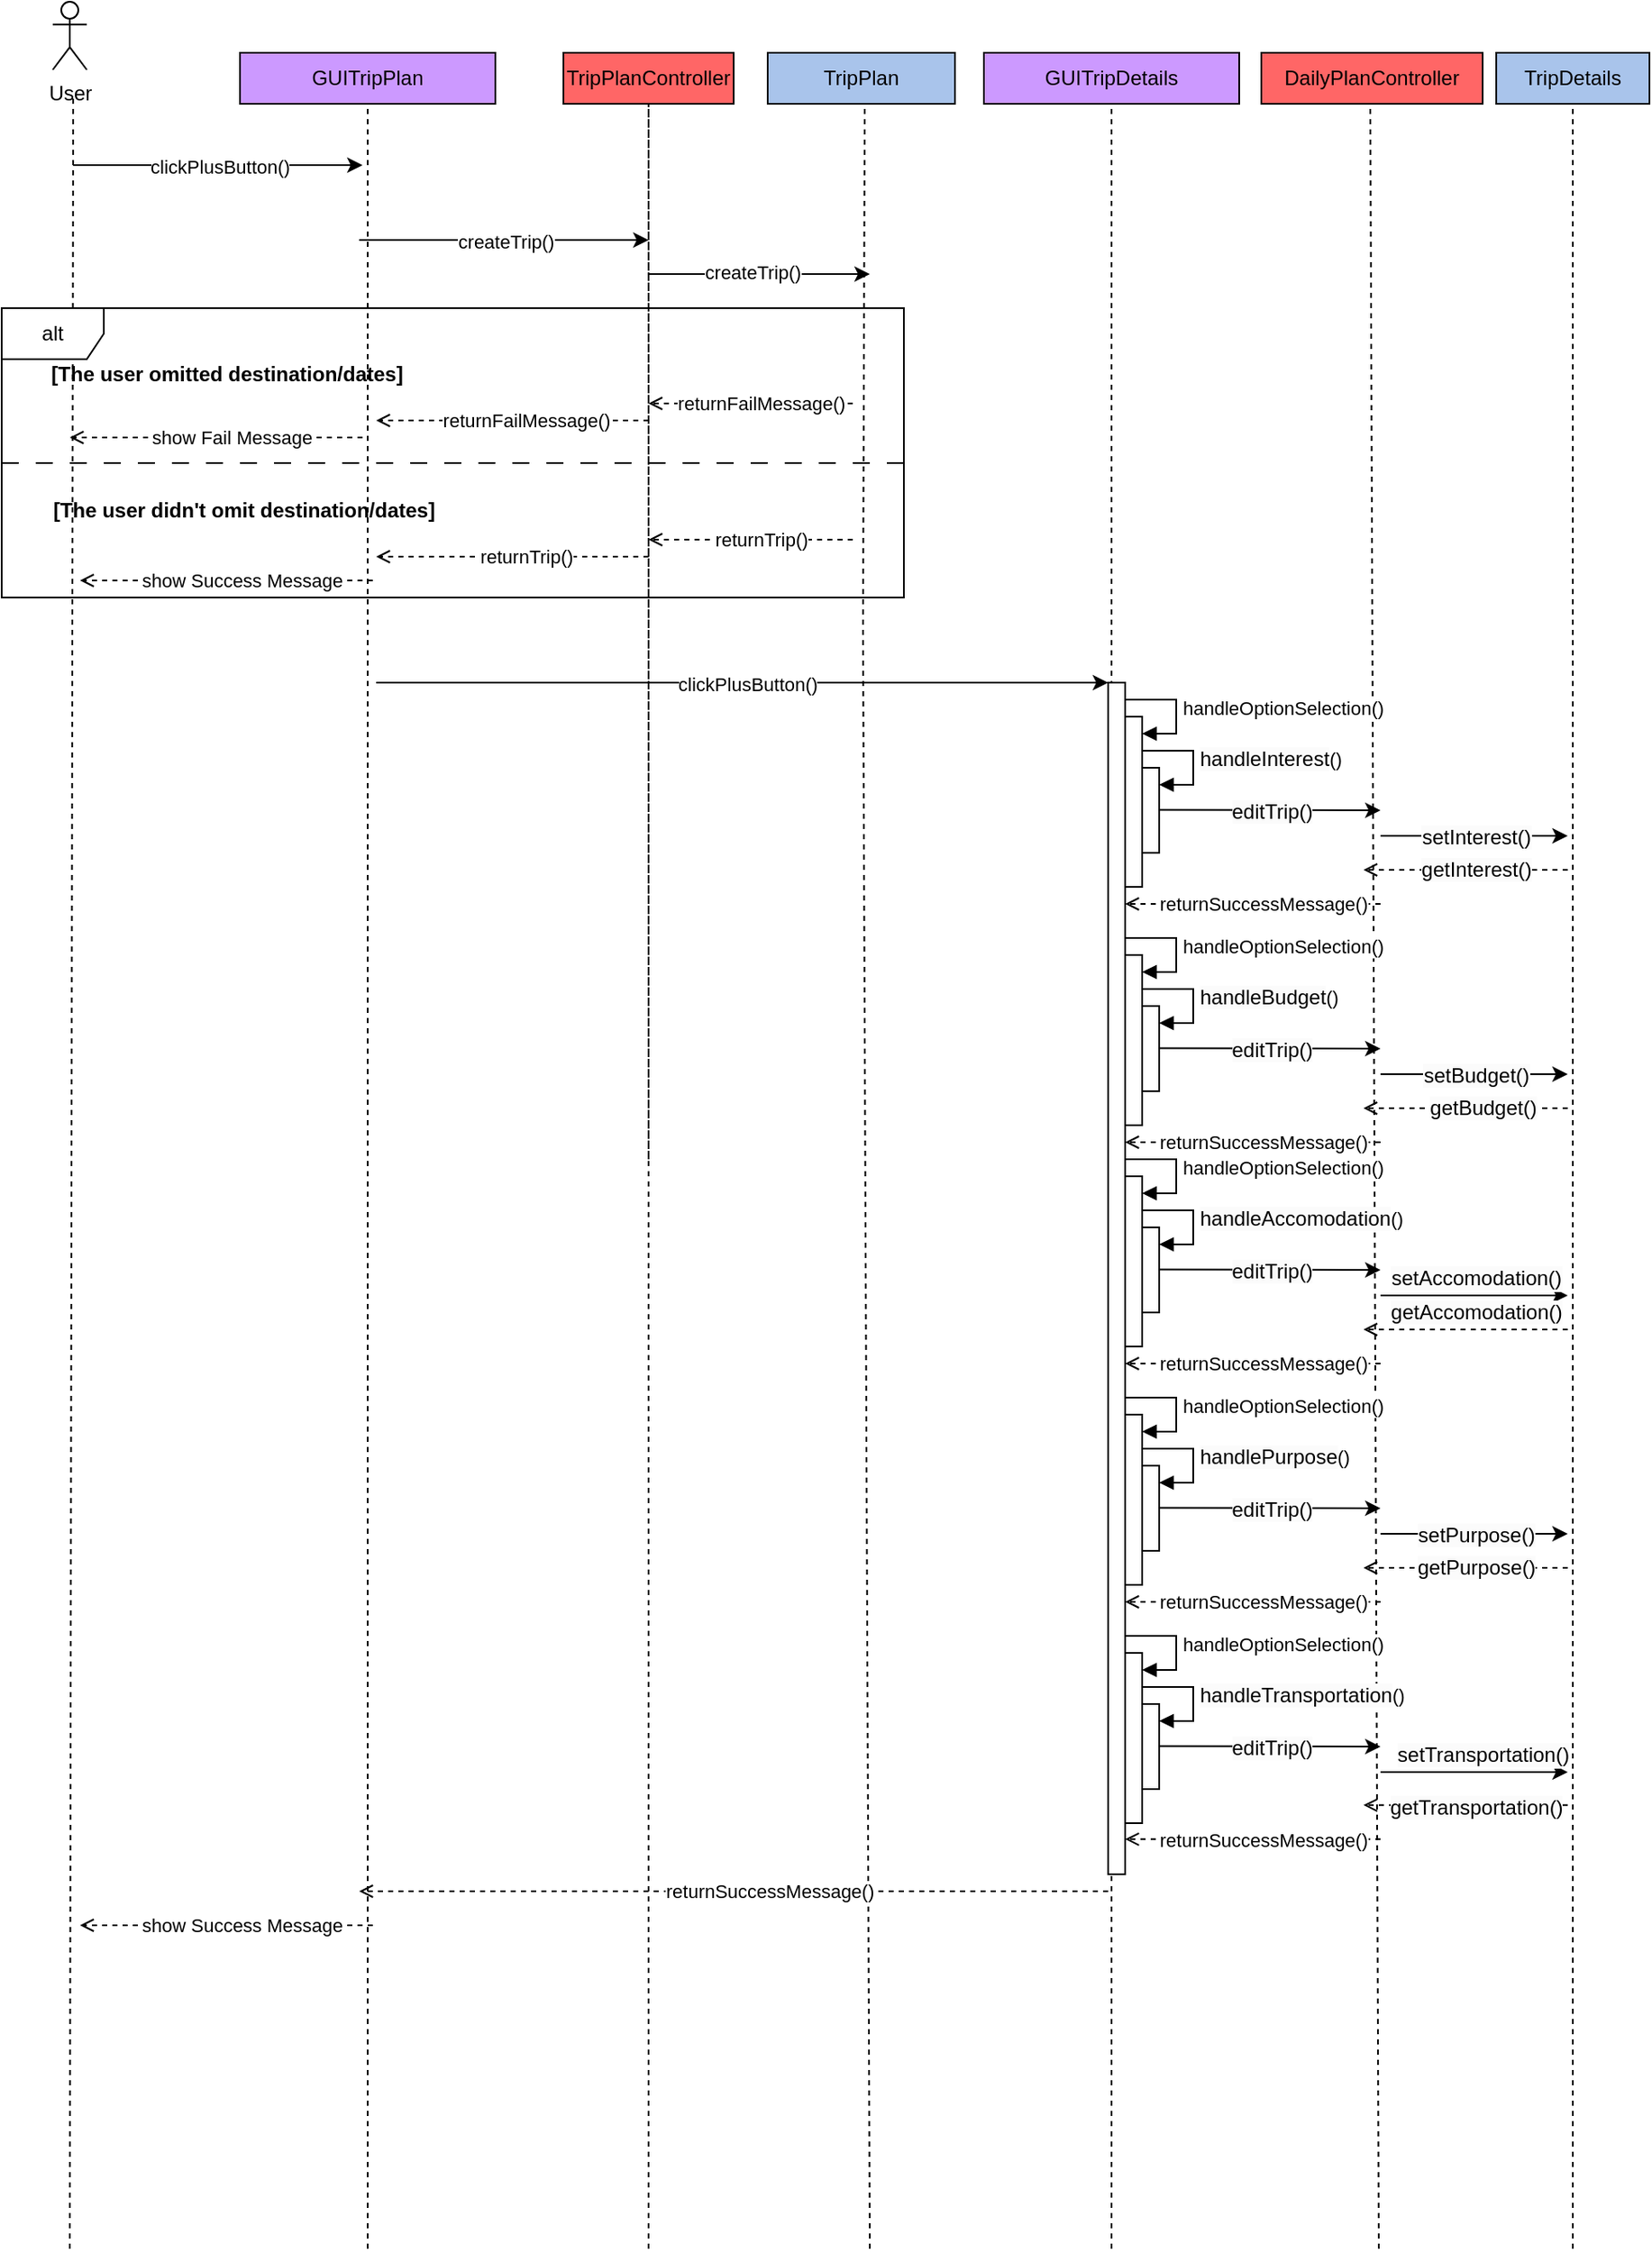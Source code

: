 <mxfile version="26.1.1">
  <diagram name="CreateNewPlan" id="tZ0ytR0-mEbCzrp-FiRG">
    <mxGraphModel dx="1383" dy="636" grid="1" gridSize="10" guides="1" tooltips="1" connect="1" arrows="1" fold="1" page="1" pageScale="1" pageWidth="2336" pageHeight="1654" math="0" shadow="0">
      <root>
        <mxCell id="0" />
        <mxCell id="1" parent="0" />
        <mxCell id="IUGxkRK6oalnHVLEm6Ad-2" value="TripPlanController" style="rounded=0;whiteSpace=wrap;html=1;fillColor=#FF6666;" vertex="1" parent="1">
          <mxGeometry x="580" y="30" width="100" height="30" as="geometry" />
        </mxCell>
        <mxCell id="IUGxkRK6oalnHVLEm6Ad-3" value="" style="endArrow=none;dashed=1;html=1;rounded=0;entryX=0.5;entryY=1;entryDx=0;entryDy=0;" edge="1" parent="1">
          <mxGeometry width="50" height="50" relative="1" as="geometry">
            <mxPoint x="290" y="1320" as="sourcePoint" />
            <mxPoint x="292" y="56" as="targetPoint" />
          </mxGeometry>
        </mxCell>
        <mxCell id="IUGxkRK6oalnHVLEm6Ad-5" value="" style="endArrow=classic;html=1;rounded=0;" edge="1" parent="1">
          <mxGeometry width="50" height="50" relative="1" as="geometry">
            <mxPoint x="292" y="96" as="sourcePoint" />
            <mxPoint x="462" y="96" as="targetPoint" />
          </mxGeometry>
        </mxCell>
        <mxCell id="IUGxkRK6oalnHVLEm6Ad-6" value="clickPlusButton()" style="edgeLabel;html=1;align=center;verticalAlign=middle;resizable=0;points=[];" connectable="0" vertex="1" parent="IUGxkRK6oalnHVLEm6Ad-5">
          <mxGeometry x="0.012" y="-1" relative="1" as="geometry">
            <mxPoint as="offset" />
          </mxGeometry>
        </mxCell>
        <mxCell id="IUGxkRK6oalnHVLEm6Ad-11" value="User" style="shape=umlActor;verticalLabelPosition=bottom;verticalAlign=top;html=1;" vertex="1" parent="1">
          <mxGeometry x="280" width="20" height="40" as="geometry" />
        </mxCell>
        <mxCell id="IUGxkRK6oalnHVLEm6Ad-20" value="TripDetails" style="rounded=0;whiteSpace=wrap;html=1;fillColor=#A9C4EB;" vertex="1" parent="1">
          <mxGeometry x="1128" y="30" width="90" height="30" as="geometry" />
        </mxCell>
        <mxCell id="IUGxkRK6oalnHVLEm6Ad-21" value="TripPlan" style="rounded=0;whiteSpace=wrap;html=1;fillColor=#A9C4EB;" vertex="1" parent="1">
          <mxGeometry x="700" y="30" width="110" height="30" as="geometry" />
        </mxCell>
        <mxCell id="IUGxkRK6oalnHVLEm6Ad-22" value="" style="endArrow=none;dashed=1;html=1;rounded=0;entryX=0.5;entryY=1;entryDx=0;entryDy=0;" edge="1" parent="1" target="IUGxkRK6oalnHVLEm6Ad-2">
          <mxGeometry width="50" height="50" relative="1" as="geometry">
            <mxPoint x="630" y="680" as="sourcePoint" />
            <mxPoint x="640" y="260" as="targetPoint" />
            <Array as="points">
              <mxPoint x="630" y="230" />
            </Array>
          </mxGeometry>
        </mxCell>
        <mxCell id="IUGxkRK6oalnHVLEm6Ad-23" value="" style="endArrow=none;dashed=1;html=1;rounded=0;entryX=0.5;entryY=1;entryDx=0;entryDy=0;" edge="1" parent="1" target="IUGxkRK6oalnHVLEm6Ad-20">
          <mxGeometry width="50" height="50" relative="1" as="geometry">
            <mxPoint x="1173" y="1320" as="sourcePoint" />
            <mxPoint x="1048" y="260" as="targetPoint" />
          </mxGeometry>
        </mxCell>
        <mxCell id="IUGxkRK6oalnHVLEm6Ad-24" value="" style="endArrow=none;dashed=1;html=1;rounded=0;entryX=0.5;entryY=1;entryDx=0;entryDy=0;" edge="1" parent="1">
          <mxGeometry width="50" height="50" relative="1" as="geometry">
            <mxPoint x="760" y="1320" as="sourcePoint" />
            <mxPoint x="757" y="60" as="targetPoint" />
            <Array as="points">
              <mxPoint x="756" y="370" />
            </Array>
          </mxGeometry>
        </mxCell>
        <mxCell id="IUGxkRK6oalnHVLEm6Ad-27" value="" style="html=1;verticalAlign=bottom;labelBackgroundColor=none;endArrow=open;endFill=0;dashed=1;rounded=0;" edge="1" parent="1">
          <mxGeometry width="160" relative="1" as="geometry">
            <mxPoint x="750" y="236" as="sourcePoint" />
            <mxPoint x="630" y="236" as="targetPoint" />
          </mxGeometry>
        </mxCell>
        <mxCell id="IUGxkRK6oalnHVLEm6Ad-28" value="Text" style="edgeLabel;html=1;align=center;verticalAlign=middle;resizable=0;points=[];" connectable="0" vertex="1" parent="IUGxkRK6oalnHVLEm6Ad-27">
          <mxGeometry x="-0.074" relative="1" as="geometry">
            <mxPoint as="offset" />
          </mxGeometry>
        </mxCell>
        <mxCell id="IUGxkRK6oalnHVLEm6Ad-29" value="returnFailMessage&lt;span style=&quot;background-color: light-dark(#ffffff, var(--ge-dark-color, #121212)); color: light-dark(rgb(0, 0, 0), rgb(255, 255, 255));&quot;&gt;()&lt;/span&gt;" style="edgeLabel;html=1;align=center;verticalAlign=middle;resizable=0;points=[];" connectable="0" vertex="1" parent="IUGxkRK6oalnHVLEm6Ad-27">
          <mxGeometry x="-0.096" relative="1" as="geometry">
            <mxPoint as="offset" />
          </mxGeometry>
        </mxCell>
        <mxCell id="IUGxkRK6oalnHVLEm6Ad-32" value="DailyPlanController" style="rounded=0;whiteSpace=wrap;html=1;fillColor=#FF6666;" vertex="1" parent="1">
          <mxGeometry x="990" y="30" width="130" height="30" as="geometry" />
        </mxCell>
        <mxCell id="IUGxkRK6oalnHVLEm6Ad-36" value="" style="endArrow=none;dashed=1;html=1;rounded=0;entryX=0.5;entryY=1;entryDx=0;entryDy=0;" edge="1" parent="1">
          <mxGeometry width="50" height="50" relative="1" as="geometry">
            <mxPoint x="1059" y="1320" as="sourcePoint" />
            <mxPoint x="1054" y="60" as="targetPoint" />
            <Array as="points" />
          </mxGeometry>
        </mxCell>
        <mxCell id="IUGxkRK6oalnHVLEm6Ad-43" value="alt" style="shape=umlFrame;whiteSpace=wrap;html=1;pointerEvents=0;" vertex="1" parent="1">
          <mxGeometry x="250" y="180" width="530" height="170" as="geometry" />
        </mxCell>
        <mxCell id="IUGxkRK6oalnHVLEm6Ad-44" value="" style="endArrow=none;startArrow=none;endFill=0;startFill=0;endSize=8;html=1;verticalAlign=bottom;dashed=1;labelBackgroundColor=none;dashPattern=10 10;rounded=0;entryX=1;entryY=0.535;entryDx=0;entryDy=0;entryPerimeter=0;" edge="1" parent="1" target="IUGxkRK6oalnHVLEm6Ad-43">
          <mxGeometry width="160" relative="1" as="geometry">
            <mxPoint x="250" y="271" as="sourcePoint" />
            <mxPoint x="760" y="271" as="targetPoint" />
          </mxGeometry>
        </mxCell>
        <mxCell id="IUGxkRK6oalnHVLEm6Ad-49" value="[The user didn&#39;t omit destination/dates]" style="text;align=center;fontStyle=1;verticalAlign=middle;spacingLeft=3;spacingRight=3;strokeColor=none;rotatable=0;points=[[0,0.5],[1,0.5]];portConstraint=eastwest;html=1;" vertex="1" parent="1">
          <mxGeometry x="327" y="286" width="130" height="26" as="geometry" />
        </mxCell>
        <mxCell id="IUGxkRK6oalnHVLEm6Ad-51" value="GUITripPlan" style="rounded=0;whiteSpace=wrap;html=1;fillColor=#CC99FF;" vertex="1" parent="1">
          <mxGeometry x="390" y="30" width="150" height="30" as="geometry" />
        </mxCell>
        <mxCell id="IUGxkRK6oalnHVLEm6Ad-52" value="" style="endArrow=none;dashed=1;html=1;rounded=0;entryX=0.5;entryY=1;entryDx=0;entryDy=0;" edge="1" parent="1" target="IUGxkRK6oalnHVLEm6Ad-51">
          <mxGeometry width="50" height="50" relative="1" as="geometry">
            <mxPoint x="465" y="1320" as="sourcePoint" />
            <mxPoint x="630" y="260" as="targetPoint" />
          </mxGeometry>
        </mxCell>
        <mxCell id="IUGxkRK6oalnHVLEm6Ad-53" value="GUITripDetails" style="rounded=0;whiteSpace=wrap;html=1;fillColor=#CC99FF;" vertex="1" parent="1">
          <mxGeometry x="827" y="30" width="150" height="30" as="geometry" />
        </mxCell>
        <mxCell id="IUGxkRK6oalnHVLEm6Ad-54" value="" style="endArrow=none;dashed=1;html=1;rounded=0;entryX=0.5;entryY=1;entryDx=0;entryDy=0;" edge="1" parent="1" target="IUGxkRK6oalnHVLEm6Ad-53">
          <mxGeometry width="50" height="50" relative="1" as="geometry">
            <mxPoint x="902" y="1320" as="sourcePoint" />
            <mxPoint x="1067" y="260" as="targetPoint" />
          </mxGeometry>
        </mxCell>
        <mxCell id="IUGxkRK6oalnHVLEm6Ad-55" value="" style="endArrow=classic;html=1;rounded=0;" edge="1" parent="1">
          <mxGeometry width="50" height="50" relative="1" as="geometry">
            <mxPoint x="460" y="140" as="sourcePoint" />
            <mxPoint x="630" y="140" as="targetPoint" />
          </mxGeometry>
        </mxCell>
        <mxCell id="IUGxkRK6oalnHVLEm6Ad-56" value="createTrip()" style="edgeLabel;html=1;align=center;verticalAlign=middle;resizable=0;points=[];" connectable="0" vertex="1" parent="IUGxkRK6oalnHVLEm6Ad-55">
          <mxGeometry x="0.012" y="-1" relative="1" as="geometry">
            <mxPoint as="offset" />
          </mxGeometry>
        </mxCell>
        <mxCell id="IUGxkRK6oalnHVLEm6Ad-57" value="" style="endArrow=classic;html=1;rounded=0;" edge="1" parent="1">
          <mxGeometry width="50" height="50" relative="1" as="geometry">
            <mxPoint x="630" y="160" as="sourcePoint" />
            <mxPoint x="760" y="160" as="targetPoint" />
          </mxGeometry>
        </mxCell>
        <mxCell id="IUGxkRK6oalnHVLEm6Ad-98" value="createTrip()" style="edgeLabel;html=1;align=center;verticalAlign=middle;resizable=0;points=[];" vertex="1" connectable="0" parent="IUGxkRK6oalnHVLEm6Ad-57">
          <mxGeometry x="-0.468" y="1" relative="1" as="geometry">
            <mxPoint x="26" as="offset" />
          </mxGeometry>
        </mxCell>
        <mxCell id="IUGxkRK6oalnHVLEm6Ad-59" value="" style="endArrow=classic;html=1;rounded=0;" edge="1" parent="1">
          <mxGeometry width="50" height="50" relative="1" as="geometry">
            <mxPoint x="470" y="400" as="sourcePoint" />
            <mxPoint x="900" y="400" as="targetPoint" />
          </mxGeometry>
        </mxCell>
        <mxCell id="IUGxkRK6oalnHVLEm6Ad-60" value="clickPlusButton()" style="edgeLabel;html=1;align=center;verticalAlign=middle;resizable=0;points=[];" connectable="0" vertex="1" parent="IUGxkRK6oalnHVLEm6Ad-59">
          <mxGeometry x="0.012" y="-1" relative="1" as="geometry">
            <mxPoint as="offset" />
          </mxGeometry>
        </mxCell>
        <mxCell id="IUGxkRK6oalnHVLEm6Ad-64" value="" style="endArrow=classic;html=1;rounded=0;" edge="1" parent="1">
          <mxGeometry width="50" height="50" relative="1" as="geometry">
            <mxPoint x="930" y="474.71" as="sourcePoint" />
            <mxPoint x="1060" y="475" as="targetPoint" />
          </mxGeometry>
        </mxCell>
        <mxCell id="IUGxkRK6oalnHVLEm6Ad-65" value="&lt;span style=&quot;font-size: 12px; text-align: left; text-wrap-mode: wrap; background-color: rgb(251, 251, 251);&quot;&gt;editTrip()&lt;/span&gt;" style="edgeLabel;html=1;align=center;verticalAlign=middle;resizable=0;points=[];" connectable="0" vertex="1" parent="IUGxkRK6oalnHVLEm6Ad-64">
          <mxGeometry x="0.012" y="-1" relative="1" as="geometry">
            <mxPoint as="offset" />
          </mxGeometry>
        </mxCell>
        <mxCell id="IUGxkRK6oalnHVLEm6Ad-66" value="" style="endArrow=classic;html=1;rounded=0;" edge="1" parent="1">
          <mxGeometry width="50" height="50" relative="1" as="geometry">
            <mxPoint x="1060" y="490" as="sourcePoint" />
            <mxPoint x="1170" y="490" as="targetPoint" />
          </mxGeometry>
        </mxCell>
        <mxCell id="IUGxkRK6oalnHVLEm6Ad-67" value="&lt;span style=&quot;font-size: 12px; text-align: left; text-wrap-mode: wrap; background-color: rgb(251, 251, 251);&quot;&gt;setInterest()&lt;/span&gt;" style="edgeLabel;html=1;align=center;verticalAlign=middle;resizable=0;points=[];" connectable="0" vertex="1" parent="IUGxkRK6oalnHVLEm6Ad-66">
          <mxGeometry x="0.012" y="-1" relative="1" as="geometry">
            <mxPoint as="offset" />
          </mxGeometry>
        </mxCell>
        <mxCell id="IUGxkRK6oalnHVLEm6Ad-86" value="[The user omitted destination/dates]" style="text;align=center;fontStyle=1;verticalAlign=middle;spacingLeft=3;spacingRight=3;strokeColor=none;rotatable=0;points=[[0,0.5],[1,0.5]];portConstraint=eastwest;html=1;" vertex="1" parent="1">
          <mxGeometry x="317" y="206" width="130" height="26" as="geometry" />
        </mxCell>
        <mxCell id="IUGxkRK6oalnHVLEm6Ad-88" value="" style="html=1;verticalAlign=bottom;labelBackgroundColor=none;endArrow=open;endFill=0;dashed=1;rounded=0;" edge="1" parent="1">
          <mxGeometry width="160" relative="1" as="geometry">
            <mxPoint x="630" y="246" as="sourcePoint" />
            <mxPoint x="470" y="246" as="targetPoint" />
          </mxGeometry>
        </mxCell>
        <mxCell id="IUGxkRK6oalnHVLEm6Ad-89" value="Text" style="edgeLabel;html=1;align=center;verticalAlign=middle;resizable=0;points=[];" connectable="0" vertex="1" parent="IUGxkRK6oalnHVLEm6Ad-88">
          <mxGeometry x="-0.074" relative="1" as="geometry">
            <mxPoint as="offset" />
          </mxGeometry>
        </mxCell>
        <mxCell id="IUGxkRK6oalnHVLEm6Ad-90" value="returnFailMessage&lt;span style=&quot;color: light-dark(rgb(0, 0, 0), rgb(255, 255, 255)); background-color: light-dark(#ffffff, var(--ge-dark-color, #121212));&quot;&gt;()&lt;/span&gt;" style="edgeLabel;html=1;align=center;verticalAlign=middle;resizable=0;points=[];" connectable="0" vertex="1" parent="IUGxkRK6oalnHVLEm6Ad-88">
          <mxGeometry x="-0.096" relative="1" as="geometry">
            <mxPoint as="offset" />
          </mxGeometry>
        </mxCell>
        <mxCell id="IUGxkRK6oalnHVLEm6Ad-91" value="" style="html=1;verticalAlign=bottom;labelBackgroundColor=none;endArrow=open;endFill=0;dashed=1;rounded=0;" edge="1" parent="1">
          <mxGeometry width="160" relative="1" as="geometry">
            <mxPoint x="750" y="316" as="sourcePoint" />
            <mxPoint x="630" y="316" as="targetPoint" />
          </mxGeometry>
        </mxCell>
        <mxCell id="IUGxkRK6oalnHVLEm6Ad-92" value="Text" style="edgeLabel;html=1;align=center;verticalAlign=middle;resizable=0;points=[];" connectable="0" vertex="1" parent="IUGxkRK6oalnHVLEm6Ad-91">
          <mxGeometry x="-0.074" relative="1" as="geometry">
            <mxPoint as="offset" />
          </mxGeometry>
        </mxCell>
        <mxCell id="IUGxkRK6oalnHVLEm6Ad-93" value="returnTrip()" style="edgeLabel;html=1;align=center;verticalAlign=middle;resizable=0;points=[];" connectable="0" vertex="1" parent="IUGxkRK6oalnHVLEm6Ad-91">
          <mxGeometry x="-0.096" relative="1" as="geometry">
            <mxPoint as="offset" />
          </mxGeometry>
        </mxCell>
        <mxCell id="IUGxkRK6oalnHVLEm6Ad-94" value="" style="html=1;verticalAlign=bottom;labelBackgroundColor=none;endArrow=open;endFill=0;dashed=1;rounded=0;" edge="1" parent="1">
          <mxGeometry width="160" relative="1" as="geometry">
            <mxPoint x="630" y="326" as="sourcePoint" />
            <mxPoint x="470" y="326" as="targetPoint" />
          </mxGeometry>
        </mxCell>
        <mxCell id="IUGxkRK6oalnHVLEm6Ad-95" value="Text" style="edgeLabel;html=1;align=center;verticalAlign=middle;resizable=0;points=[];" connectable="0" vertex="1" parent="IUGxkRK6oalnHVLEm6Ad-94">
          <mxGeometry x="-0.074" relative="1" as="geometry">
            <mxPoint as="offset" />
          </mxGeometry>
        </mxCell>
        <mxCell id="IUGxkRK6oalnHVLEm6Ad-96" value="returnTrip()" style="edgeLabel;html=1;align=center;verticalAlign=middle;resizable=0;points=[];" connectable="0" vertex="1" parent="IUGxkRK6oalnHVLEm6Ad-94">
          <mxGeometry x="-0.096" relative="1" as="geometry">
            <mxPoint as="offset" />
          </mxGeometry>
        </mxCell>
        <mxCell id="IUGxkRK6oalnHVLEm6Ad-99" value="" style="html=1;verticalAlign=bottom;labelBackgroundColor=none;endArrow=open;endFill=0;dashed=1;rounded=0;" edge="1" parent="1">
          <mxGeometry width="160" relative="1" as="geometry">
            <mxPoint x="462" y="256" as="sourcePoint" />
            <mxPoint x="290" y="256" as="targetPoint" />
          </mxGeometry>
        </mxCell>
        <mxCell id="IUGxkRK6oalnHVLEm6Ad-100" value="Text" style="edgeLabel;html=1;align=center;verticalAlign=middle;resizable=0;points=[];" connectable="0" vertex="1" parent="IUGxkRK6oalnHVLEm6Ad-99">
          <mxGeometry x="-0.074" relative="1" as="geometry">
            <mxPoint as="offset" />
          </mxGeometry>
        </mxCell>
        <mxCell id="IUGxkRK6oalnHVLEm6Ad-101" value="show Fail Message" style="edgeLabel;html=1;align=center;verticalAlign=middle;resizable=0;points=[];" connectable="0" vertex="1" parent="IUGxkRK6oalnHVLEm6Ad-99">
          <mxGeometry x="-0.096" relative="1" as="geometry">
            <mxPoint as="offset" />
          </mxGeometry>
        </mxCell>
        <mxCell id="IUGxkRK6oalnHVLEm6Ad-102" value="" style="html=1;verticalAlign=bottom;labelBackgroundColor=none;endArrow=open;endFill=0;dashed=1;rounded=0;" edge="1" parent="1">
          <mxGeometry width="160" relative="1" as="geometry">
            <mxPoint x="468" y="340" as="sourcePoint" />
            <mxPoint x="296" y="340" as="targetPoint" />
          </mxGeometry>
        </mxCell>
        <mxCell id="IUGxkRK6oalnHVLEm6Ad-103" value="Text" style="edgeLabel;html=1;align=center;verticalAlign=middle;resizable=0;points=[];" connectable="0" vertex="1" parent="IUGxkRK6oalnHVLEm6Ad-102">
          <mxGeometry x="-0.074" relative="1" as="geometry">
            <mxPoint as="offset" />
          </mxGeometry>
        </mxCell>
        <mxCell id="IUGxkRK6oalnHVLEm6Ad-104" value="show Success Message" style="edgeLabel;html=1;align=center;verticalAlign=middle;resizable=0;points=[];" connectable="0" vertex="1" parent="IUGxkRK6oalnHVLEm6Ad-102">
          <mxGeometry x="-0.096" relative="1" as="geometry">
            <mxPoint as="offset" />
          </mxGeometry>
        </mxCell>
        <mxCell id="IUGxkRK6oalnHVLEm6Ad-107" value="" style="html=1;points=[[0,0,0,0,5],[0,1,0,0,-5],[1,0,0,0,5],[1,1,0,0,-5]];perimeter=orthogonalPerimeter;outlineConnect=0;targetShapes=umlLifeline;portConstraint=eastwest;newEdgeStyle={&quot;curved&quot;:0,&quot;rounded&quot;:0};" vertex="1" parent="1">
          <mxGeometry x="900" y="400" width="10" height="700" as="geometry" />
        </mxCell>
        <mxCell id="IUGxkRK6oalnHVLEm6Ad-108" value="" style="html=1;points=[[0,0,0,0,5],[0,1,0,0,-5],[1,0,0,0,5],[1,1,0,0,-5]];perimeter=orthogonalPerimeter;outlineConnect=0;targetShapes=umlLifeline;portConstraint=eastwest;newEdgeStyle={&quot;curved&quot;:0,&quot;rounded&quot;:0};" vertex="1" parent="1">
          <mxGeometry x="910" y="420" width="10" height="100" as="geometry" />
        </mxCell>
        <mxCell id="IUGxkRK6oalnHVLEm6Ad-109" value="handleOptionSelection()" style="html=1;align=left;spacingLeft=2;endArrow=block;rounded=0;edgeStyle=orthogonalEdgeStyle;curved=0;rounded=0;" edge="1" parent="1" source="IUGxkRK6oalnHVLEm6Ad-107" target="IUGxkRK6oalnHVLEm6Ad-108">
          <mxGeometry relative="1" as="geometry">
            <mxPoint x="930" y="410" as="sourcePoint" />
            <Array as="points">
              <mxPoint x="940" y="410" />
              <mxPoint x="940" y="430" />
            </Array>
          </mxGeometry>
        </mxCell>
        <mxCell id="IUGxkRK6oalnHVLEm6Ad-111" value="" style="html=1;points=[[0,0,0,0,5],[0,1,0,0,-5],[1,0,0,0,5],[1,1,0,0,-5]];perimeter=orthogonalPerimeter;outlineConnect=0;targetShapes=umlLifeline;portConstraint=eastwest;newEdgeStyle={&quot;curved&quot;:0,&quot;rounded&quot;:0};" vertex="1" parent="1">
          <mxGeometry x="920" y="450" width="10" height="50" as="geometry" />
        </mxCell>
        <mxCell id="IUGxkRK6oalnHVLEm6Ad-113" value="&lt;span style=&quot;font-size: 12px; text-wrap-mode: wrap; background-color: rgb(251, 251, 251);&quot;&gt;handleInterest&lt;/span&gt;()" style="html=1;align=left;spacingLeft=2;endArrow=block;rounded=0;edgeStyle=orthogonalEdgeStyle;curved=0;rounded=0;" edge="1" parent="1">
          <mxGeometry relative="1" as="geometry">
            <mxPoint x="920" y="440" as="sourcePoint" />
            <Array as="points">
              <mxPoint x="950" y="440" />
              <mxPoint x="950" y="460" />
            </Array>
            <mxPoint x="930" y="460" as="targetPoint" />
          </mxGeometry>
        </mxCell>
        <mxCell id="IUGxkRK6oalnHVLEm6Ad-123" value="" style="endArrow=classic;html=1;rounded=0;" edge="1" parent="1">
          <mxGeometry width="50" height="50" relative="1" as="geometry">
            <mxPoint x="930" y="614.71" as="sourcePoint" />
            <mxPoint x="1060" y="615" as="targetPoint" />
          </mxGeometry>
        </mxCell>
        <mxCell id="IUGxkRK6oalnHVLEm6Ad-124" value="&lt;span style=&quot;font-size: 12px; text-align: left; text-wrap-mode: wrap; background-color: rgb(251, 251, 251);&quot;&gt;editTrip()&lt;/span&gt;" style="edgeLabel;html=1;align=center;verticalAlign=middle;resizable=0;points=[];" connectable="0" vertex="1" parent="IUGxkRK6oalnHVLEm6Ad-123">
          <mxGeometry x="0.012" y="-1" relative="1" as="geometry">
            <mxPoint as="offset" />
          </mxGeometry>
        </mxCell>
        <mxCell id="IUGxkRK6oalnHVLEm6Ad-125" value="" style="endArrow=classic;html=1;rounded=0;" edge="1" parent="1">
          <mxGeometry width="50" height="50" relative="1" as="geometry">
            <mxPoint x="1060" y="630" as="sourcePoint" />
            <mxPoint x="1170" y="630" as="targetPoint" />
          </mxGeometry>
        </mxCell>
        <mxCell id="IUGxkRK6oalnHVLEm6Ad-126" value="&lt;span style=&quot;font-size: 12px; text-align: left; text-wrap-mode: wrap; background-color: rgb(251, 251, 251);&quot;&gt;setBudget()&lt;/span&gt;" style="edgeLabel;html=1;align=center;verticalAlign=middle;resizable=0;points=[];" connectable="0" vertex="1" parent="IUGxkRK6oalnHVLEm6Ad-125">
          <mxGeometry x="0.012" y="-1" relative="1" as="geometry">
            <mxPoint as="offset" />
          </mxGeometry>
        </mxCell>
        <mxCell id="IUGxkRK6oalnHVLEm6Ad-127" value="" style="html=1;points=[[0,0,0,0,5],[0,1,0,0,-5],[1,0,0,0,5],[1,1,0,0,-5]];perimeter=orthogonalPerimeter;outlineConnect=0;targetShapes=umlLifeline;portConstraint=eastwest;newEdgeStyle={&quot;curved&quot;:0,&quot;rounded&quot;:0};" vertex="1" parent="1">
          <mxGeometry x="910" y="560" width="10" height="100" as="geometry" />
        </mxCell>
        <mxCell id="IUGxkRK6oalnHVLEm6Ad-128" value="handleOptionSelection()" style="html=1;align=left;spacingLeft=2;endArrow=block;rounded=0;edgeStyle=orthogonalEdgeStyle;curved=0;rounded=0;" edge="1" parent="1" target="IUGxkRK6oalnHVLEm6Ad-127">
          <mxGeometry relative="1" as="geometry">
            <mxPoint x="910" y="550" as="sourcePoint" />
            <Array as="points">
              <mxPoint x="940" y="550" />
              <mxPoint x="940" y="570" />
            </Array>
          </mxGeometry>
        </mxCell>
        <mxCell id="IUGxkRK6oalnHVLEm6Ad-129" value="" style="html=1;points=[[0,0,0,0,5],[0,1,0,0,-5],[1,0,0,0,5],[1,1,0,0,-5]];perimeter=orthogonalPerimeter;outlineConnect=0;targetShapes=umlLifeline;portConstraint=eastwest;newEdgeStyle={&quot;curved&quot;:0,&quot;rounded&quot;:0};" vertex="1" parent="1">
          <mxGeometry x="920" y="590" width="10" height="50" as="geometry" />
        </mxCell>
        <mxCell id="IUGxkRK6oalnHVLEm6Ad-130" value="&lt;span style=&quot;font-size: 12px; text-wrap-mode: wrap; background-color: rgb(251, 251, 251);&quot;&gt;handleBudget&lt;/span&gt;()" style="html=1;align=left;spacingLeft=2;endArrow=block;rounded=0;edgeStyle=orthogonalEdgeStyle;curved=0;rounded=0;" edge="1" parent="1">
          <mxGeometry relative="1" as="geometry">
            <mxPoint x="920" y="580" as="sourcePoint" />
            <Array as="points">
              <mxPoint x="950" y="580" />
              <mxPoint x="950" y="600" />
            </Array>
            <mxPoint x="930" y="600" as="targetPoint" />
          </mxGeometry>
        </mxCell>
        <mxCell id="IUGxkRK6oalnHVLEm6Ad-131" value="" style="endArrow=classic;html=1;rounded=0;" edge="1" parent="1">
          <mxGeometry width="50" height="50" relative="1" as="geometry">
            <mxPoint x="930" y="744.71" as="sourcePoint" />
            <mxPoint x="1060" y="745" as="targetPoint" />
          </mxGeometry>
        </mxCell>
        <mxCell id="IUGxkRK6oalnHVLEm6Ad-132" value="&lt;span style=&quot;font-size: 12px; text-align: left; text-wrap-mode: wrap; background-color: rgb(251, 251, 251);&quot;&gt;editTrip()&lt;/span&gt;" style="edgeLabel;html=1;align=center;verticalAlign=middle;resizable=0;points=[];" connectable="0" vertex="1" parent="IUGxkRK6oalnHVLEm6Ad-131">
          <mxGeometry x="0.012" y="-1" relative="1" as="geometry">
            <mxPoint as="offset" />
          </mxGeometry>
        </mxCell>
        <mxCell id="IUGxkRK6oalnHVLEm6Ad-133" value="" style="endArrow=classic;html=1;rounded=0;" edge="1" parent="1">
          <mxGeometry width="50" height="50" relative="1" as="geometry">
            <mxPoint x="1060" y="760" as="sourcePoint" />
            <mxPoint x="1170" y="760" as="targetPoint" />
          </mxGeometry>
        </mxCell>
        <mxCell id="IUGxkRK6oalnHVLEm6Ad-134" value="&lt;span style=&quot;font-size: 12px; text-align: left; text-wrap-mode: wrap; background-color: rgb(251, 251, 251);&quot;&gt;setAccomodation()&lt;/span&gt;" style="edgeLabel;html=1;align=center;verticalAlign=middle;resizable=0;points=[];" connectable="0" vertex="1" parent="IUGxkRK6oalnHVLEm6Ad-133">
          <mxGeometry x="0.012" y="-1" relative="1" as="geometry">
            <mxPoint y="-11" as="offset" />
          </mxGeometry>
        </mxCell>
        <mxCell id="IUGxkRK6oalnHVLEm6Ad-135" value="" style="html=1;points=[[0,0,0,0,5],[0,1,0,0,-5],[1,0,0,0,5],[1,1,0,0,-5]];perimeter=orthogonalPerimeter;outlineConnect=0;targetShapes=umlLifeline;portConstraint=eastwest;newEdgeStyle={&quot;curved&quot;:0,&quot;rounded&quot;:0};" vertex="1" parent="1">
          <mxGeometry x="910" y="690" width="10" height="100" as="geometry" />
        </mxCell>
        <mxCell id="IUGxkRK6oalnHVLEm6Ad-136" value="handleOptionSelection()" style="html=1;align=left;spacingLeft=2;endArrow=block;rounded=0;edgeStyle=orthogonalEdgeStyle;curved=0;rounded=0;" edge="1" parent="1" target="IUGxkRK6oalnHVLEm6Ad-135">
          <mxGeometry relative="1" as="geometry">
            <mxPoint x="910" y="680" as="sourcePoint" />
            <Array as="points">
              <mxPoint x="940" y="680" />
              <mxPoint x="940" y="700" />
            </Array>
          </mxGeometry>
        </mxCell>
        <mxCell id="IUGxkRK6oalnHVLEm6Ad-137" value="" style="html=1;points=[[0,0,0,0,5],[0,1,0,0,-5],[1,0,0,0,5],[1,1,0,0,-5]];perimeter=orthogonalPerimeter;outlineConnect=0;targetShapes=umlLifeline;portConstraint=eastwest;newEdgeStyle={&quot;curved&quot;:0,&quot;rounded&quot;:0};" vertex="1" parent="1">
          <mxGeometry x="920" y="720" width="10" height="50" as="geometry" />
        </mxCell>
        <mxCell id="IUGxkRK6oalnHVLEm6Ad-138" value="&lt;span style=&quot;font-size: 12px; text-wrap-mode: wrap; background-color: rgb(251, 251, 251);&quot;&gt;handleAccomodation&lt;/span&gt;()" style="html=1;align=left;spacingLeft=2;endArrow=block;rounded=0;edgeStyle=orthogonalEdgeStyle;curved=0;rounded=0;" edge="1" parent="1">
          <mxGeometry relative="1" as="geometry">
            <mxPoint x="920" y="710" as="sourcePoint" />
            <Array as="points">
              <mxPoint x="950" y="710" />
              <mxPoint x="950" y="730" />
            </Array>
            <mxPoint x="930" y="730" as="targetPoint" />
          </mxGeometry>
        </mxCell>
        <mxCell id="IUGxkRK6oalnHVLEm6Ad-139" value="" style="endArrow=classic;html=1;rounded=0;" edge="1" parent="1">
          <mxGeometry width="50" height="50" relative="1" as="geometry">
            <mxPoint x="930" y="884.71" as="sourcePoint" />
            <mxPoint x="1060" y="885" as="targetPoint" />
          </mxGeometry>
        </mxCell>
        <mxCell id="IUGxkRK6oalnHVLEm6Ad-140" value="&lt;span style=&quot;font-size: 12px; text-align: left; text-wrap-mode: wrap; background-color: rgb(251, 251, 251);&quot;&gt;editTrip()&lt;/span&gt;" style="edgeLabel;html=1;align=center;verticalAlign=middle;resizable=0;points=[];" connectable="0" vertex="1" parent="IUGxkRK6oalnHVLEm6Ad-139">
          <mxGeometry x="0.012" y="-1" relative="1" as="geometry">
            <mxPoint as="offset" />
          </mxGeometry>
        </mxCell>
        <mxCell id="IUGxkRK6oalnHVLEm6Ad-141" value="" style="endArrow=classic;html=1;rounded=0;" edge="1" parent="1">
          <mxGeometry width="50" height="50" relative="1" as="geometry">
            <mxPoint x="1060" y="900" as="sourcePoint" />
            <mxPoint x="1170" y="900" as="targetPoint" />
          </mxGeometry>
        </mxCell>
        <mxCell id="IUGxkRK6oalnHVLEm6Ad-142" value="&lt;span style=&quot;font-size: 12px; text-align: left; text-wrap-mode: wrap; background-color: rgb(251, 251, 251);&quot;&gt;setPurpose()&lt;/span&gt;" style="edgeLabel;html=1;align=center;verticalAlign=middle;resizable=0;points=[];" connectable="0" vertex="1" parent="IUGxkRK6oalnHVLEm6Ad-141">
          <mxGeometry x="0.012" y="-1" relative="1" as="geometry">
            <mxPoint as="offset" />
          </mxGeometry>
        </mxCell>
        <mxCell id="IUGxkRK6oalnHVLEm6Ad-143" value="" style="html=1;points=[[0,0,0,0,5],[0,1,0,0,-5],[1,0,0,0,5],[1,1,0,0,-5]];perimeter=orthogonalPerimeter;outlineConnect=0;targetShapes=umlLifeline;portConstraint=eastwest;newEdgeStyle={&quot;curved&quot;:0,&quot;rounded&quot;:0};" vertex="1" parent="1">
          <mxGeometry x="910" y="830" width="10" height="100" as="geometry" />
        </mxCell>
        <mxCell id="IUGxkRK6oalnHVLEm6Ad-144" value="handleOptionSelection()" style="html=1;align=left;spacingLeft=2;endArrow=block;rounded=0;edgeStyle=orthogonalEdgeStyle;curved=0;rounded=0;" edge="1" parent="1" target="IUGxkRK6oalnHVLEm6Ad-143">
          <mxGeometry relative="1" as="geometry">
            <mxPoint x="910" y="820" as="sourcePoint" />
            <Array as="points">
              <mxPoint x="940" y="820" />
              <mxPoint x="940" y="840" />
            </Array>
          </mxGeometry>
        </mxCell>
        <mxCell id="IUGxkRK6oalnHVLEm6Ad-145" value="" style="html=1;points=[[0,0,0,0,5],[0,1,0,0,-5],[1,0,0,0,5],[1,1,0,0,-5]];perimeter=orthogonalPerimeter;outlineConnect=0;targetShapes=umlLifeline;portConstraint=eastwest;newEdgeStyle={&quot;curved&quot;:0,&quot;rounded&quot;:0};" vertex="1" parent="1">
          <mxGeometry x="920" y="860" width="10" height="50" as="geometry" />
        </mxCell>
        <mxCell id="IUGxkRK6oalnHVLEm6Ad-146" value="&lt;span style=&quot;font-size: 12px; text-wrap-mode: wrap; background-color: rgb(251, 251, 251);&quot;&gt;handle&lt;/span&gt;&lt;span style=&quot;font-size: 12px; text-wrap-mode: wrap; background-color: rgb(251, 251, 251);&quot;&gt;Purpose&lt;/span&gt;()" style="html=1;align=left;spacingLeft=2;endArrow=block;rounded=0;edgeStyle=orthogonalEdgeStyle;curved=0;rounded=0;" edge="1" parent="1">
          <mxGeometry relative="1" as="geometry">
            <mxPoint x="920" y="850" as="sourcePoint" />
            <Array as="points">
              <mxPoint x="950" y="850" />
              <mxPoint x="950" y="870" />
            </Array>
            <mxPoint x="930" y="870" as="targetPoint" />
          </mxGeometry>
        </mxCell>
        <mxCell id="IUGxkRK6oalnHVLEm6Ad-148" value="" style="endArrow=classic;html=1;rounded=0;" edge="1" parent="1">
          <mxGeometry width="50" height="50" relative="1" as="geometry">
            <mxPoint x="930" y="1024.71" as="sourcePoint" />
            <mxPoint x="1060" y="1025" as="targetPoint" />
          </mxGeometry>
        </mxCell>
        <mxCell id="IUGxkRK6oalnHVLEm6Ad-149" value="&lt;span style=&quot;font-size: 12px; text-align: left; text-wrap-mode: wrap; background-color: rgb(251, 251, 251);&quot;&gt;editTrip()&lt;/span&gt;" style="edgeLabel;html=1;align=center;verticalAlign=middle;resizable=0;points=[];" connectable="0" vertex="1" parent="IUGxkRK6oalnHVLEm6Ad-148">
          <mxGeometry x="0.012" y="-1" relative="1" as="geometry">
            <mxPoint as="offset" />
          </mxGeometry>
        </mxCell>
        <mxCell id="IUGxkRK6oalnHVLEm6Ad-150" value="" style="endArrow=classic;html=1;rounded=0;" edge="1" parent="1">
          <mxGeometry width="50" height="50" relative="1" as="geometry">
            <mxPoint x="1060" y="1040" as="sourcePoint" />
            <mxPoint x="1170" y="1040" as="targetPoint" />
          </mxGeometry>
        </mxCell>
        <mxCell id="IUGxkRK6oalnHVLEm6Ad-151" value="&lt;span style=&quot;font-size: 12px; text-align: left; text-wrap-mode: wrap; background-color: rgb(251, 251, 251);&quot;&gt;setTransportation()&lt;/span&gt;" style="edgeLabel;html=1;align=center;verticalAlign=middle;resizable=0;points=[];" connectable="0" vertex="1" parent="IUGxkRK6oalnHVLEm6Ad-150">
          <mxGeometry x="0.012" y="-1" relative="1" as="geometry">
            <mxPoint x="4" y="-11" as="offset" />
          </mxGeometry>
        </mxCell>
        <mxCell id="IUGxkRK6oalnHVLEm6Ad-152" value="" style="html=1;points=[[0,0,0,0,5],[0,1,0,0,-5],[1,0,0,0,5],[1,1,0,0,-5]];perimeter=orthogonalPerimeter;outlineConnect=0;targetShapes=umlLifeline;portConstraint=eastwest;newEdgeStyle={&quot;curved&quot;:0,&quot;rounded&quot;:0};" vertex="1" parent="1">
          <mxGeometry x="910" y="970" width="10" height="100" as="geometry" />
        </mxCell>
        <mxCell id="IUGxkRK6oalnHVLEm6Ad-153" value="handleOptionSelection()" style="html=1;align=left;spacingLeft=2;endArrow=block;rounded=0;edgeStyle=orthogonalEdgeStyle;curved=0;rounded=0;" edge="1" parent="1" target="IUGxkRK6oalnHVLEm6Ad-152">
          <mxGeometry relative="1" as="geometry">
            <mxPoint x="910" y="960" as="sourcePoint" />
            <Array as="points">
              <mxPoint x="940" y="960" />
              <mxPoint x="940" y="980" />
            </Array>
          </mxGeometry>
        </mxCell>
        <mxCell id="IUGxkRK6oalnHVLEm6Ad-154" value="" style="html=1;points=[[0,0,0,0,5],[0,1,0,0,-5],[1,0,0,0,5],[1,1,0,0,-5]];perimeter=orthogonalPerimeter;outlineConnect=0;targetShapes=umlLifeline;portConstraint=eastwest;newEdgeStyle={&quot;curved&quot;:0,&quot;rounded&quot;:0};" vertex="1" parent="1">
          <mxGeometry x="920" y="1000" width="10" height="50" as="geometry" />
        </mxCell>
        <mxCell id="IUGxkRK6oalnHVLEm6Ad-155" value="&lt;span style=&quot;font-size: 12px; text-wrap-mode: wrap; background-color: rgb(251, 251, 251);&quot;&gt;handle&lt;/span&gt;&lt;span style=&quot;font-size: 12px; text-wrap-mode: wrap; background-color: rgb(251, 251, 251);&quot;&gt;Transportation&lt;/span&gt;()" style="html=1;align=left;spacingLeft=2;endArrow=block;rounded=0;edgeStyle=orthogonalEdgeStyle;curved=0;rounded=0;" edge="1" parent="1">
          <mxGeometry relative="1" as="geometry">
            <mxPoint x="920" y="990" as="sourcePoint" />
            <Array as="points">
              <mxPoint x="950" y="990" />
              <mxPoint x="950" y="1010" />
            </Array>
            <mxPoint x="930" y="1010" as="targetPoint" />
          </mxGeometry>
        </mxCell>
        <mxCell id="IUGxkRK6oalnHVLEm6Ad-156" value="" style="html=1;verticalAlign=bottom;labelBackgroundColor=none;endArrow=open;endFill=0;dashed=1;rounded=0;" edge="1" parent="1">
          <mxGeometry width="160" relative="1" as="geometry">
            <mxPoint x="900" y="1110" as="sourcePoint" />
            <mxPoint x="460" y="1110" as="targetPoint" />
          </mxGeometry>
        </mxCell>
        <mxCell id="IUGxkRK6oalnHVLEm6Ad-157" value="Text" style="edgeLabel;html=1;align=center;verticalAlign=middle;resizable=0;points=[];" connectable="0" vertex="1" parent="IUGxkRK6oalnHVLEm6Ad-156">
          <mxGeometry x="-0.074" relative="1" as="geometry">
            <mxPoint as="offset" />
          </mxGeometry>
        </mxCell>
        <mxCell id="IUGxkRK6oalnHVLEm6Ad-158" value="returnSuccessMessage()" style="edgeLabel;html=1;align=center;verticalAlign=middle;resizable=0;points=[];" connectable="0" vertex="1" parent="IUGxkRK6oalnHVLEm6Ad-156">
          <mxGeometry x="-0.096" relative="1" as="geometry">
            <mxPoint as="offset" />
          </mxGeometry>
        </mxCell>
        <mxCell id="IUGxkRK6oalnHVLEm6Ad-159" value="" style="endArrow=none;dashed=1;html=1;rounded=0;entryX=0.5;entryY=1;entryDx=0;entryDy=0;" edge="1" parent="1" target="IUGxkRK6oalnHVLEm6Ad-2">
          <mxGeometry width="50" height="50" relative="1" as="geometry">
            <mxPoint x="630" y="1320" as="sourcePoint" />
            <mxPoint x="630" y="60" as="targetPoint" />
            <Array as="points">
              <mxPoint x="630" y="230" />
            </Array>
          </mxGeometry>
        </mxCell>
        <mxCell id="IUGxkRK6oalnHVLEm6Ad-166" value="" style="html=1;verticalAlign=bottom;labelBackgroundColor=none;endArrow=open;endFill=0;dashed=1;rounded=0;" edge="1" parent="1">
          <mxGeometry width="160" relative="1" as="geometry">
            <mxPoint x="1170" y="510" as="sourcePoint" />
            <mxPoint x="1050" y="510" as="targetPoint" />
          </mxGeometry>
        </mxCell>
        <mxCell id="IUGxkRK6oalnHVLEm6Ad-168" value="&lt;span style=&quot;font-size: 12px; text-align: left; text-wrap-mode: wrap; background-color: rgb(251, 251, 251);&quot;&gt;getInterest()&lt;/span&gt;" style="edgeLabel;html=1;align=center;verticalAlign=middle;resizable=0;points=[];" connectable="0" vertex="1" parent="IUGxkRK6oalnHVLEm6Ad-166">
          <mxGeometry x="-0.096" relative="1" as="geometry">
            <mxPoint as="offset" />
          </mxGeometry>
        </mxCell>
        <mxCell id="IUGxkRK6oalnHVLEm6Ad-169" value="" style="html=1;verticalAlign=bottom;labelBackgroundColor=none;endArrow=open;endFill=0;dashed=1;rounded=0;" edge="1" parent="1">
          <mxGeometry width="160" relative="1" as="geometry">
            <mxPoint x="1060" y="530" as="sourcePoint" />
            <mxPoint x="910" y="530" as="targetPoint" />
          </mxGeometry>
        </mxCell>
        <mxCell id="IUGxkRK6oalnHVLEm6Ad-170" value="returnSuccessMessage()" style="edgeLabel;html=1;align=center;verticalAlign=middle;resizable=0;points=[];" connectable="0" vertex="1" parent="IUGxkRK6oalnHVLEm6Ad-169">
          <mxGeometry x="-0.074" relative="1" as="geometry">
            <mxPoint as="offset" />
          </mxGeometry>
        </mxCell>
        <mxCell id="IUGxkRK6oalnHVLEm6Ad-177" value="" style="html=1;verticalAlign=bottom;labelBackgroundColor=none;endArrow=open;endFill=0;dashed=1;rounded=0;" edge="1" parent="1">
          <mxGeometry width="160" relative="1" as="geometry">
            <mxPoint x="1170" y="650" as="sourcePoint" />
            <mxPoint x="1050" y="650" as="targetPoint" />
          </mxGeometry>
        </mxCell>
        <mxCell id="IUGxkRK6oalnHVLEm6Ad-179" value="&lt;span style=&quot;font-size: 12px; text-align: left; text-wrap-mode: wrap; background-color: rgb(251, 251, 251);&quot;&gt;getBudget()&lt;/span&gt;" style="edgeLabel;html=1;align=center;verticalAlign=middle;resizable=0;points=[];" connectable="0" vertex="1" parent="IUGxkRK6oalnHVLEm6Ad-177">
          <mxGeometry x="-0.096" relative="1" as="geometry">
            <mxPoint x="4" as="offset" />
          </mxGeometry>
        </mxCell>
        <mxCell id="IUGxkRK6oalnHVLEm6Ad-180" value="" style="html=1;verticalAlign=bottom;labelBackgroundColor=none;endArrow=open;endFill=0;dashed=1;rounded=0;" edge="1" parent="1">
          <mxGeometry width="160" relative="1" as="geometry">
            <mxPoint x="1060" y="670" as="sourcePoint" />
            <mxPoint x="910" y="670" as="targetPoint" />
          </mxGeometry>
        </mxCell>
        <mxCell id="IUGxkRK6oalnHVLEm6Ad-181" value="returnSuccessMessage()" style="edgeLabel;html=1;align=center;verticalAlign=middle;resizable=0;points=[];" connectable="0" vertex="1" parent="IUGxkRK6oalnHVLEm6Ad-180">
          <mxGeometry x="-0.074" relative="1" as="geometry">
            <mxPoint as="offset" />
          </mxGeometry>
        </mxCell>
        <mxCell id="IUGxkRK6oalnHVLEm6Ad-183" value="" style="html=1;verticalAlign=bottom;labelBackgroundColor=none;endArrow=open;endFill=0;dashed=1;rounded=0;" edge="1" parent="1">
          <mxGeometry width="160" relative="1" as="geometry">
            <mxPoint x="1170" y="780" as="sourcePoint" />
            <mxPoint x="1050" y="780" as="targetPoint" />
          </mxGeometry>
        </mxCell>
        <mxCell id="IUGxkRK6oalnHVLEm6Ad-185" value="&lt;span style=&quot;font-size: 12px; text-align: left; text-wrap-mode: wrap; background-color: rgb(251, 251, 251);&quot;&gt;getAccomodation()&lt;/span&gt;" style="edgeLabel;html=1;align=center;verticalAlign=middle;resizable=0;points=[];" connectable="0" vertex="1" parent="IUGxkRK6oalnHVLEm6Ad-183">
          <mxGeometry x="-0.096" relative="1" as="geometry">
            <mxPoint y="-10" as="offset" />
          </mxGeometry>
        </mxCell>
        <mxCell id="IUGxkRK6oalnHVLEm6Ad-186" value="" style="html=1;verticalAlign=bottom;labelBackgroundColor=none;endArrow=open;endFill=0;dashed=1;rounded=0;" edge="1" parent="1">
          <mxGeometry width="160" relative="1" as="geometry">
            <mxPoint x="1060" y="800" as="sourcePoint" />
            <mxPoint x="910" y="800" as="targetPoint" />
          </mxGeometry>
        </mxCell>
        <mxCell id="IUGxkRK6oalnHVLEm6Ad-187" value="returnSuccessMessage()" style="edgeLabel;html=1;align=center;verticalAlign=middle;resizable=0;points=[];" connectable="0" vertex="1" parent="IUGxkRK6oalnHVLEm6Ad-186">
          <mxGeometry x="-0.074" relative="1" as="geometry">
            <mxPoint as="offset" />
          </mxGeometry>
        </mxCell>
        <mxCell id="IUGxkRK6oalnHVLEm6Ad-188" value="" style="html=1;verticalAlign=bottom;labelBackgroundColor=none;endArrow=open;endFill=0;dashed=1;rounded=0;" edge="1" parent="1">
          <mxGeometry width="160" relative="1" as="geometry">
            <mxPoint x="1170" y="920" as="sourcePoint" />
            <mxPoint x="1050" y="920" as="targetPoint" />
          </mxGeometry>
        </mxCell>
        <mxCell id="IUGxkRK6oalnHVLEm6Ad-190" value="&lt;span style=&quot;font-size: 12px; text-align: left; text-wrap-mode: wrap; background-color: rgb(251, 251, 251);&quot;&gt;getPurpose()&lt;/span&gt;" style="edgeLabel;html=1;align=center;verticalAlign=middle;resizable=0;points=[];" connectable="0" vertex="1" parent="IUGxkRK6oalnHVLEm6Ad-188">
          <mxGeometry x="-0.096" relative="1" as="geometry">
            <mxPoint as="offset" />
          </mxGeometry>
        </mxCell>
        <mxCell id="IUGxkRK6oalnHVLEm6Ad-191" value="" style="html=1;verticalAlign=bottom;labelBackgroundColor=none;endArrow=open;endFill=0;dashed=1;rounded=0;" edge="1" parent="1">
          <mxGeometry width="160" relative="1" as="geometry">
            <mxPoint x="1060" y="940" as="sourcePoint" />
            <mxPoint x="910" y="940" as="targetPoint" />
          </mxGeometry>
        </mxCell>
        <mxCell id="IUGxkRK6oalnHVLEm6Ad-192" value="returnSuccessMessage()" style="edgeLabel;html=1;align=center;verticalAlign=middle;resizable=0;points=[];" connectable="0" vertex="1" parent="IUGxkRK6oalnHVLEm6Ad-191">
          <mxGeometry x="-0.074" relative="1" as="geometry">
            <mxPoint as="offset" />
          </mxGeometry>
        </mxCell>
        <mxCell id="IUGxkRK6oalnHVLEm6Ad-193" value="" style="html=1;verticalAlign=bottom;labelBackgroundColor=none;endArrow=open;endFill=0;dashed=1;rounded=0;" edge="1" parent="1">
          <mxGeometry width="160" relative="1" as="geometry">
            <mxPoint x="1170" y="1059.43" as="sourcePoint" />
            <mxPoint x="1050" y="1059.43" as="targetPoint" />
          </mxGeometry>
        </mxCell>
        <mxCell id="IUGxkRK6oalnHVLEm6Ad-195" value="&lt;span style=&quot;font-size: 12px; text-align: left; text-wrap-mode: wrap; background-color: rgb(251, 251, 251);&quot;&gt;getTransportation()&lt;/span&gt;" style="edgeLabel;html=1;align=center;verticalAlign=middle;resizable=0;points=[];" connectable="0" vertex="1" parent="IUGxkRK6oalnHVLEm6Ad-193">
          <mxGeometry x="-0.096" relative="1" as="geometry">
            <mxPoint y="1" as="offset" />
          </mxGeometry>
        </mxCell>
        <mxCell id="IUGxkRK6oalnHVLEm6Ad-196" value="" style="html=1;verticalAlign=bottom;labelBackgroundColor=none;endArrow=open;endFill=0;dashed=1;rounded=0;" edge="1" parent="1">
          <mxGeometry width="160" relative="1" as="geometry">
            <mxPoint x="1060" y="1079.43" as="sourcePoint" />
            <mxPoint x="910" y="1079.43" as="targetPoint" />
          </mxGeometry>
        </mxCell>
        <mxCell id="IUGxkRK6oalnHVLEm6Ad-197" value="returnSuccessMessage()" style="edgeLabel;html=1;align=center;verticalAlign=middle;resizable=0;points=[];" connectable="0" vertex="1" parent="IUGxkRK6oalnHVLEm6Ad-196">
          <mxGeometry x="-0.074" relative="1" as="geometry">
            <mxPoint as="offset" />
          </mxGeometry>
        </mxCell>
        <mxCell id="IUGxkRK6oalnHVLEm6Ad-199" value="" style="html=1;verticalAlign=bottom;labelBackgroundColor=none;endArrow=open;endFill=0;dashed=1;rounded=0;" edge="1" parent="1">
          <mxGeometry width="160" relative="1" as="geometry">
            <mxPoint x="468" y="1130" as="sourcePoint" />
            <mxPoint x="296" y="1130" as="targetPoint" />
          </mxGeometry>
        </mxCell>
        <mxCell id="IUGxkRK6oalnHVLEm6Ad-200" value="Text" style="edgeLabel;html=1;align=center;verticalAlign=middle;resizable=0;points=[];" connectable="0" vertex="1" parent="IUGxkRK6oalnHVLEm6Ad-199">
          <mxGeometry x="-0.074" relative="1" as="geometry">
            <mxPoint as="offset" />
          </mxGeometry>
        </mxCell>
        <mxCell id="IUGxkRK6oalnHVLEm6Ad-201" value="show Success Message" style="edgeLabel;html=1;align=center;verticalAlign=middle;resizable=0;points=[];" connectable="0" vertex="1" parent="IUGxkRK6oalnHVLEm6Ad-199">
          <mxGeometry x="-0.096" relative="1" as="geometry">
            <mxPoint as="offset" />
          </mxGeometry>
        </mxCell>
      </root>
    </mxGraphModel>
  </diagram>
</mxfile>
